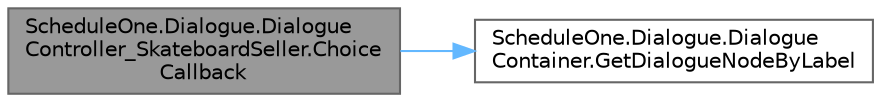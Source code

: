 digraph "ScheduleOne.Dialogue.DialogueController_SkateboardSeller.ChoiceCallback"
{
 // LATEX_PDF_SIZE
  bgcolor="transparent";
  edge [fontname=Helvetica,fontsize=10,labelfontname=Helvetica,labelfontsize=10];
  node [fontname=Helvetica,fontsize=10,shape=box,height=0.2,width=0.4];
  rankdir="LR";
  Node1 [id="Node000001",label="ScheduleOne.Dialogue.Dialogue\lController_SkateboardSeller.Choice\lCallback",height=0.2,width=0.4,color="gray40", fillcolor="grey60", style="filled", fontcolor="black",tooltip=" "];
  Node1 -> Node2 [id="edge1_Node000001_Node000002",color="steelblue1",style="solid",tooltip=" "];
  Node2 [id="Node000002",label="ScheduleOne.Dialogue.Dialogue\lContainer.GetDialogueNodeByLabel",height=0.2,width=0.4,color="grey40", fillcolor="white", style="filled",URL="$class_schedule_one_1_1_dialogue_1_1_dialogue_container.html#a2859c5f2e965c7657397a197599a9dfa",tooltip=" "];
}
